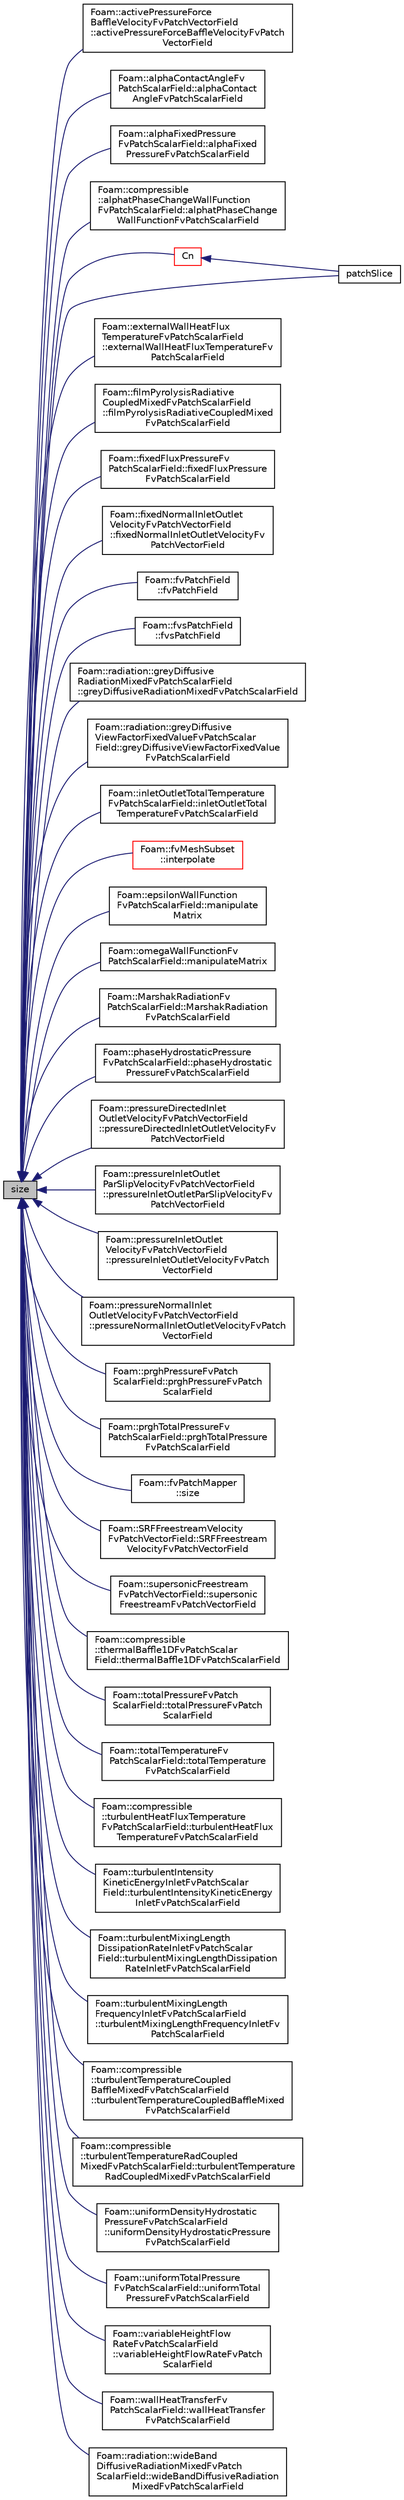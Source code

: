 digraph "size"
{
  bgcolor="transparent";
  edge [fontname="Helvetica",fontsize="10",labelfontname="Helvetica",labelfontsize="10"];
  node [fontname="Helvetica",fontsize="10",shape=record];
  rankdir="LR";
  Node411 [label="size",height=0.2,width=0.4,color="black", fillcolor="grey75", style="filled", fontcolor="black"];
  Node411 -> Node412 [dir="back",color="midnightblue",fontsize="10",style="solid",fontname="Helvetica"];
  Node412 [label="Foam::activePressureForce\lBaffleVelocityFvPatchVectorField\l::activePressureForceBaffleVelocityFvPatch\lVectorField",height=0.2,width=0.4,color="black",URL="$a22857.html#a6b9ac24a7ff938dc417125cb1444bb5e",tooltip="Construct from patch, internal field and dictionary. "];
  Node411 -> Node413 [dir="back",color="midnightblue",fontsize="10",style="solid",fontname="Helvetica"];
  Node413 [label="Foam::alphaContactAngleFv\lPatchScalarField::alphaContact\lAngleFvPatchScalarField",height=0.2,width=0.4,color="black",URL="$a31893.html#a4b8853e3448457f263cc80a12e479df8",tooltip="Construct from patch, internal field and dictionary. "];
  Node411 -> Node414 [dir="back",color="midnightblue",fontsize="10",style="solid",fontname="Helvetica"];
  Node414 [label="Foam::alphaFixedPressure\lFvPatchScalarField::alphaFixed\lPressureFvPatchScalarField",height=0.2,width=0.4,color="black",URL="$a31913.html#a7a0d3b9fcf3ab0e393de1e77cf2be2ee",tooltip="Construct from patch, internal field and dictionary. "];
  Node411 -> Node415 [dir="back",color="midnightblue",fontsize="10",style="solid",fontname="Helvetica"];
  Node415 [label="Foam::compressible\l::alphatPhaseChangeWallFunction\lFvPatchScalarField::alphatPhaseChange\lWallFunctionFvPatchScalarField",height=0.2,width=0.4,color="black",URL="$a32033.html#a4d08b21042902b05c5d6dfbd882feeaf",tooltip="Construct from patch, internal field and dictionary. "];
  Node411 -> Node416 [dir="back",color="midnightblue",fontsize="10",style="solid",fontname="Helvetica"];
  Node416 [label="Cn",height=0.2,width=0.4,color="red",URL="$a23693.html#a6644397238b36a49d0caf58d1d88e18d",tooltip="Return neighbour cell centres. "];
  Node416 -> Node419 [dir="back",color="midnightblue",fontsize="10",style="solid",fontname="Helvetica"];
  Node419 [label="patchSlice",height=0.2,width=0.4,color="black",URL="$a23693.html#abafaae120d11327175dacc1109283746",tooltip="Slice list to patch. "];
  Node411 -> Node422 [dir="back",color="midnightblue",fontsize="10",style="solid",fontname="Helvetica"];
  Node422 [label="Foam::externalWallHeatFlux\lTemperatureFvPatchScalarField\l::externalWallHeatFluxTemperatureFv\lPatchScalarField",height=0.2,width=0.4,color="black",URL="$a32001.html#ad95f243fff78b405bd905548ca43ba5f",tooltip="Construct from patch, internal field and dictionary. "];
  Node411 -> Node423 [dir="back",color="midnightblue",fontsize="10",style="solid",fontname="Helvetica"];
  Node423 [label="Foam::filmPyrolysisRadiative\lCoupledMixedFvPatchScalarField\l::filmPyrolysisRadiativeCoupledMixed\lFvPatchScalarField",height=0.2,width=0.4,color="black",URL="$a30057.html#ae673557ad99c16b355a4455174d3dd20",tooltip="Construct from patch, internal field and dictionary. "];
  Node411 -> Node424 [dir="back",color="midnightblue",fontsize="10",style="solid",fontname="Helvetica"];
  Node424 [label="Foam::fixedFluxPressureFv\lPatchScalarField::fixedFluxPressure\lFvPatchScalarField",height=0.2,width=0.4,color="black",URL="$a22893.html#aac7579b03d78936546cceb4cddf8b908",tooltip="Construct from patch, internal field and dictionary. "];
  Node411 -> Node425 [dir="back",color="midnightblue",fontsize="10",style="solid",fontname="Helvetica"];
  Node425 [label="Foam::fixedNormalInletOutlet\lVelocityFvPatchVectorField\l::fixedNormalInletOutletVelocityFv\lPatchVectorField",height=0.2,width=0.4,color="black",URL="$a22913.html#a0499a7d6c6cb44fe621a795e54b75003",tooltip="Construct from patch, internal field and dictionary. "];
  Node411 -> Node426 [dir="back",color="midnightblue",fontsize="10",style="solid",fontname="Helvetica"];
  Node426 [label="Foam::fvPatchField\l::fvPatchField",height=0.2,width=0.4,color="black",URL="$a23169.html#a80cbc207d46766ffc069828cf2c3f9fe",tooltip="Construct from patch, internal field and dictionary. "];
  Node411 -> Node427 [dir="back",color="midnightblue",fontsize="10",style="solid",fontname="Helvetica"];
  Node427 [label="Foam::fvsPatchField\l::fvsPatchField",height=0.2,width=0.4,color="black",URL="$a23241.html#aead61218fedc72770c3f5b8ae06b8b3a",tooltip="Construct from patch, internal field and dictionary. "];
  Node411 -> Node428 [dir="back",color="midnightblue",fontsize="10",style="solid",fontname="Helvetica"];
  Node428 [label="Foam::radiation::greyDiffusive\lRadiationMixedFvPatchScalarField\l::greyDiffusiveRadiationMixedFvPatchScalarField",height=0.2,width=0.4,color="black",URL="$a31325.html#a0378ad16e834a374152575d910acd0d9",tooltip="Construct from patch, internal field and dictionary. "];
  Node411 -> Node429 [dir="back",color="midnightblue",fontsize="10",style="solid",fontname="Helvetica"];
  Node429 [label="Foam::radiation::greyDiffusive\lViewFactorFixedValueFvPatchScalar\lField::greyDiffusiveViewFactorFixedValue\lFvPatchScalarField",height=0.2,width=0.4,color="black",URL="$a31329.html#a9ab10f67db8c29d20f836cb173871dc3",tooltip="Construct from patch, internal field and dictionary. "];
  Node411 -> Node430 [dir="back",color="midnightblue",fontsize="10",style="solid",fontname="Helvetica"];
  Node430 [label="Foam::inletOutletTotalTemperature\lFvPatchScalarField::inletOutletTotal\lTemperatureFvPatchScalarField",height=0.2,width=0.4,color="black",URL="$a22949.html#a2f5d407b4f82fc3f937c1a2a18137b06",tooltip="Construct from patch, internal field and dictionary. "];
  Node411 -> Node431 [dir="back",color="midnightblue",fontsize="10",style="solid",fontname="Helvetica"];
  Node431 [label="Foam::fvMeshSubset\l::interpolate",height=0.2,width=0.4,color="red",URL="$a22201.html#ab2b56c3ad77bae1b74dcfcb148e29073",tooltip="Map volume field. "];
  Node411 -> Node455 [dir="back",color="midnightblue",fontsize="10",style="solid",fontname="Helvetica"];
  Node455 [label="Foam::epsilonWallFunction\lFvPatchScalarField::manipulate\lMatrix",height=0.2,width=0.4,color="black",URL="$a32129.html#a45d1c9e9ccd460392d93923472aac76c",tooltip="Manipulate matrix with given weights. "];
  Node411 -> Node456 [dir="back",color="midnightblue",fontsize="10",style="solid",fontname="Helvetica"];
  Node456 [label="Foam::omegaWallFunctionFv\lPatchScalarField::manipulateMatrix",height=0.2,width=0.4,color="black",URL="$a32181.html#a45d1c9e9ccd460392d93923472aac76c",tooltip="Manipulate matrix with given weights. "];
  Node411 -> Node457 [dir="back",color="midnightblue",fontsize="10",style="solid",fontname="Helvetica"];
  Node457 [label="Foam::MarshakRadiationFv\lPatchScalarField::MarshakRadiation\lFvPatchScalarField",height=0.2,width=0.4,color="black",URL="$a31333.html#acf57883e6b6bb123b111796439237d03",tooltip="Construct from patch, internal field and dictionary. "];
  Node411 -> Node419 [dir="back",color="midnightblue",fontsize="10",style="solid",fontname="Helvetica"];
  Node411 -> Node458 [dir="back",color="midnightblue",fontsize="10",style="solid",fontname="Helvetica"];
  Node458 [label="Foam::phaseHydrostaticPressure\lFvPatchScalarField::phaseHydrostatic\lPressureFvPatchScalarField",height=0.2,width=0.4,color="black",URL="$a23013.html#a06e2b25122ac254ed9105adc92715a33",tooltip="Construct from patch, internal field and dictionary. "];
  Node411 -> Node459 [dir="back",color="midnightblue",fontsize="10",style="solid",fontname="Helvetica"];
  Node459 [label="Foam::pressureDirectedInlet\lOutletVelocityFvPatchVectorField\l::pressureDirectedInletOutletVelocityFv\lPatchVectorField",height=0.2,width=0.4,color="black",URL="$a23021.html#ab47ba29f327d83da7be0b6e8cc2c8959",tooltip="Construct from patch, internal field and dictionary. "];
  Node411 -> Node460 [dir="back",color="midnightblue",fontsize="10",style="solid",fontname="Helvetica"];
  Node460 [label="Foam::pressureInletOutlet\lParSlipVelocityFvPatchVectorField\l::pressureInletOutletParSlipVelocityFv\lPatchVectorField",height=0.2,width=0.4,color="black",URL="$a23029.html#a4d1612a7f0627993900f17ca7b7e4108",tooltip="Construct from patch, internal field and dictionary. "];
  Node411 -> Node461 [dir="back",color="midnightblue",fontsize="10",style="solid",fontname="Helvetica"];
  Node461 [label="Foam::pressureInletOutlet\lVelocityFvPatchVectorField\l::pressureInletOutletVelocityFvPatch\lVectorField",height=0.2,width=0.4,color="black",URL="$a23033.html#a1cb28697b74494fe7bc2bd922d1b754d",tooltip="Construct from patch, internal field and dictionary. "];
  Node411 -> Node462 [dir="back",color="midnightblue",fontsize="10",style="solid",fontname="Helvetica"];
  Node462 [label="Foam::pressureNormalInlet\lOutletVelocityFvPatchVectorField\l::pressureNormalInletOutletVelocityFvPatch\lVectorField",height=0.2,width=0.4,color="black",URL="$a23045.html#a595214d9a7a97386a566b741ae5592e8",tooltip="Construct from patch, internal field and dictionary. "];
  Node411 -> Node463 [dir="back",color="midnightblue",fontsize="10",style="solid",fontname="Helvetica"];
  Node463 [label="Foam::prghPressureFvPatch\lScalarField::prghPressureFvPatch\lScalarField",height=0.2,width=0.4,color="black",URL="$a23049.html#a9b64947b86735e07ee73b0f014b54d44",tooltip="Construct from patch, internal field and dictionary. "];
  Node411 -> Node464 [dir="back",color="midnightblue",fontsize="10",style="solid",fontname="Helvetica"];
  Node464 [label="Foam::prghTotalPressureFv\lPatchScalarField::prghTotalPressure\lFvPatchScalarField",height=0.2,width=0.4,color="black",URL="$a23057.html#ad6164c30c2f29a684d9f8324a855ae95",tooltip="Construct from patch, internal field and dictionary. "];
  Node411 -> Node465 [dir="back",color="midnightblue",fontsize="10",style="solid",fontname="Helvetica"];
  Node465 [label="Foam::fvPatchMapper\l::size",height=0.2,width=0.4,color="black",URL="$a23609.html#a03bc1200aac252c4d3e18657d700b71c",tooltip="Return size. "];
  Node411 -> Node466 [dir="back",color="midnightblue",fontsize="10",style="solid",fontname="Helvetica"];
  Node466 [label="Foam::SRFFreestreamVelocity\lFvPatchVectorField::SRFFreestream\lVelocityFvPatchVectorField",height=0.2,width=0.4,color="black",URL="$a22737.html#adc9afbba21b6a5a6ed2c93d2a347b23c",tooltip="Construct from patch, internal field and dictionary. "];
  Node411 -> Node467 [dir="back",color="midnightblue",fontsize="10",style="solid",fontname="Helvetica"];
  Node467 [label="Foam::supersonicFreestream\lFvPatchVectorField::supersonic\lFreestreamFvPatchVectorField",height=0.2,width=0.4,color="black",URL="$a23077.html#aa2e0a8248d0afb1dd9e301856da4b400",tooltip="Construct from patch, internal field and dictionary. "];
  Node411 -> Node468 [dir="back",color="midnightblue",fontsize="10",style="solid",fontname="Helvetica"];
  Node468 [label="Foam::compressible\l::thermalBaffle1DFvPatchScalar\lField::thermalBaffle1DFvPatchScalarField",height=0.2,width=0.4,color="black",URL="$a32009.html#addbe78c479ecd68df71153890ce1728d",tooltip="Construct from patch, internal field and dictionary. "];
  Node411 -> Node469 [dir="back",color="midnightblue",fontsize="10",style="solid",fontname="Helvetica"];
  Node469 [label="Foam::totalPressureFvPatch\lScalarField::totalPressureFvPatch\lScalarField",height=0.2,width=0.4,color="black",URL="$a23101.html#a85bccd0a95714150a8a61c73d165c495",tooltip="Construct from patch, internal field and dictionary. "];
  Node411 -> Node470 [dir="back",color="midnightblue",fontsize="10",style="solid",fontname="Helvetica"];
  Node470 [label="Foam::totalTemperatureFv\lPatchScalarField::totalTemperature\lFvPatchScalarField",height=0.2,width=0.4,color="black",URL="$a23105.html#af0e890bf6763e7be51504328aad5c09f",tooltip="Construct from patch, internal field and dictionary. "];
  Node411 -> Node471 [dir="back",color="midnightblue",fontsize="10",style="solid",fontname="Helvetica"];
  Node471 [label="Foam::compressible\l::turbulentHeatFluxTemperature\lFvPatchScalarField::turbulentHeatFlux\lTemperatureFvPatchScalarField",height=0.2,width=0.4,color="black",URL="$a32017.html#a3609ce09ccaed6d38e17e51899908561",tooltip="Construct from patch, internal field and dictionary. "];
  Node411 -> Node472 [dir="back",color="midnightblue",fontsize="10",style="solid",fontname="Helvetica"];
  Node472 [label="Foam::turbulentIntensity\lKineticEnergyInletFvPatchScalar\lField::turbulentIntensityKineticEnergy\lInletFvPatchScalarField",height=0.2,width=0.4,color="black",URL="$a23117.html#a629252868f19db361b001e157d84af35",tooltip="Construct from patch, internal field and dictionary. "];
  Node411 -> Node473 [dir="back",color="midnightblue",fontsize="10",style="solid",fontname="Helvetica"];
  Node473 [label="Foam::turbulentMixingLength\lDissipationRateInletFvPatchScalar\lField::turbulentMixingLengthDissipation\lRateInletFvPatchScalarField",height=0.2,width=0.4,color="black",URL="$a32325.html#a3ee21bfc19f4f08867239e3f5e84b50e",tooltip="Construct from patch, internal field and dictionary. "];
  Node411 -> Node474 [dir="back",color="midnightblue",fontsize="10",style="solid",fontname="Helvetica"];
  Node474 [label="Foam::turbulentMixingLength\lFrequencyInletFvPatchScalarField\l::turbulentMixingLengthFrequencyInletFv\lPatchScalarField",height=0.2,width=0.4,color="black",URL="$a32329.html#acc1bdbfaacac1ee3c8a3b09686a83691",tooltip="Construct from patch, internal field and dictionary. "];
  Node411 -> Node475 [dir="back",color="midnightblue",fontsize="10",style="solid",fontname="Helvetica"];
  Node475 [label="Foam::compressible\l::turbulentTemperatureCoupled\lBaffleMixedFvPatchScalarField\l::turbulentTemperatureCoupledBaffleMixed\lFvPatchScalarField",height=0.2,width=0.4,color="black",URL="$a32021.html#a9faad4217dc1acc405851d2f387b4438",tooltip="Construct from patch, internal field and dictionary. "];
  Node411 -> Node476 [dir="back",color="midnightblue",fontsize="10",style="solid",fontname="Helvetica"];
  Node476 [label="Foam::compressible\l::turbulentTemperatureRadCoupled\lMixedFvPatchScalarField::turbulentTemperature\lRadCoupledMixedFvPatchScalarField",height=0.2,width=0.4,color="black",URL="$a32025.html#a9dd0ff375029b5f8a77ce8968c624482",tooltip="Construct from patch, internal field and dictionary. "];
  Node411 -> Node477 [dir="back",color="midnightblue",fontsize="10",style="solid",fontname="Helvetica"];
  Node477 [label="Foam::uniformDensityHydrostatic\lPressureFvPatchScalarField\l::uniformDensityHydrostaticPressure\lFvPatchScalarField",height=0.2,width=0.4,color="black",URL="$a23121.html#a43769a9b5b2043094c782cfe1278a36b",tooltip="Construct from patch, internal field and dictionary. "];
  Node411 -> Node478 [dir="back",color="midnightblue",fontsize="10",style="solid",fontname="Helvetica"];
  Node478 [label="Foam::uniformTotalPressure\lFvPatchScalarField::uniformTotal\lPressureFvPatchScalarField",height=0.2,width=0.4,color="black",URL="$a23145.html#a712b33d8900970a8c623333d202bf379",tooltip="Construct from patch, internal field and dictionary. "];
  Node411 -> Node479 [dir="back",color="midnightblue",fontsize="10",style="solid",fontname="Helvetica"];
  Node479 [label="Foam::variableHeightFlow\lRateFvPatchScalarField\l::variableHeightFlowRateFvPatch\lScalarField",height=0.2,width=0.4,color="black",URL="$a23149.html#a3515b2a8101d8ea322faae09e2cdfc73",tooltip="Construct from patch, internal field and dictionary. "];
  Node411 -> Node480 [dir="back",color="midnightblue",fontsize="10",style="solid",fontname="Helvetica"];
  Node480 [label="Foam::wallHeatTransferFv\lPatchScalarField::wallHeatTransfer\lFvPatchScalarField",height=0.2,width=0.4,color="black",URL="$a32041.html#aee99859a6473248889e13a710ba479b0",tooltip="Construct from patch, internal field and dictionary. "];
  Node411 -> Node481 [dir="back",color="midnightblue",fontsize="10",style="solid",fontname="Helvetica"];
  Node481 [label="Foam::radiation::wideBand\lDiffusiveRadiationMixedFvPatch\lScalarField::wideBandDiffusiveRadiation\lMixedFvPatchScalarField",height=0.2,width=0.4,color="black",URL="$a31345.html#a9846c9d4f33eec86b40b657c29402c97",tooltip="Construct from patch, internal field and dictionary. "];
}
